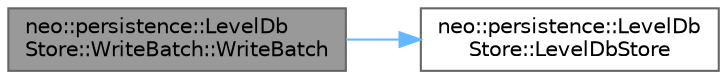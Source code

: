 digraph "neo::persistence::LevelDbStore::WriteBatch::WriteBatch"
{
 // LATEX_PDF_SIZE
  bgcolor="transparent";
  edge [fontname=Helvetica,fontsize=10,labelfontname=Helvetica,labelfontsize=10];
  node [fontname=Helvetica,fontsize=10,shape=box,height=0.2,width=0.4];
  rankdir="LR";
  Node1 [id="Node000001",label="neo::persistence::LevelDb\lStore::WriteBatch::WriteBatch",height=0.2,width=0.4,color="gray40", fillcolor="grey60", style="filled", fontcolor="black",tooltip=" "];
  Node1 -> Node2 [id="edge1_Node000001_Node000002",color="steelblue1",style="solid",tooltip=" "];
  Node2 [id="Node000002",label="neo::persistence::LevelDb\lStore::LevelDbStore",height=0.2,width=0.4,color="grey40", fillcolor="white", style="filled",URL="$classneo_1_1persistence_1_1_level_db_store.html#ac5da1a6824e00be9cb0e2a45d9e17e62",tooltip="Construct a new LevelDB store."];
}
